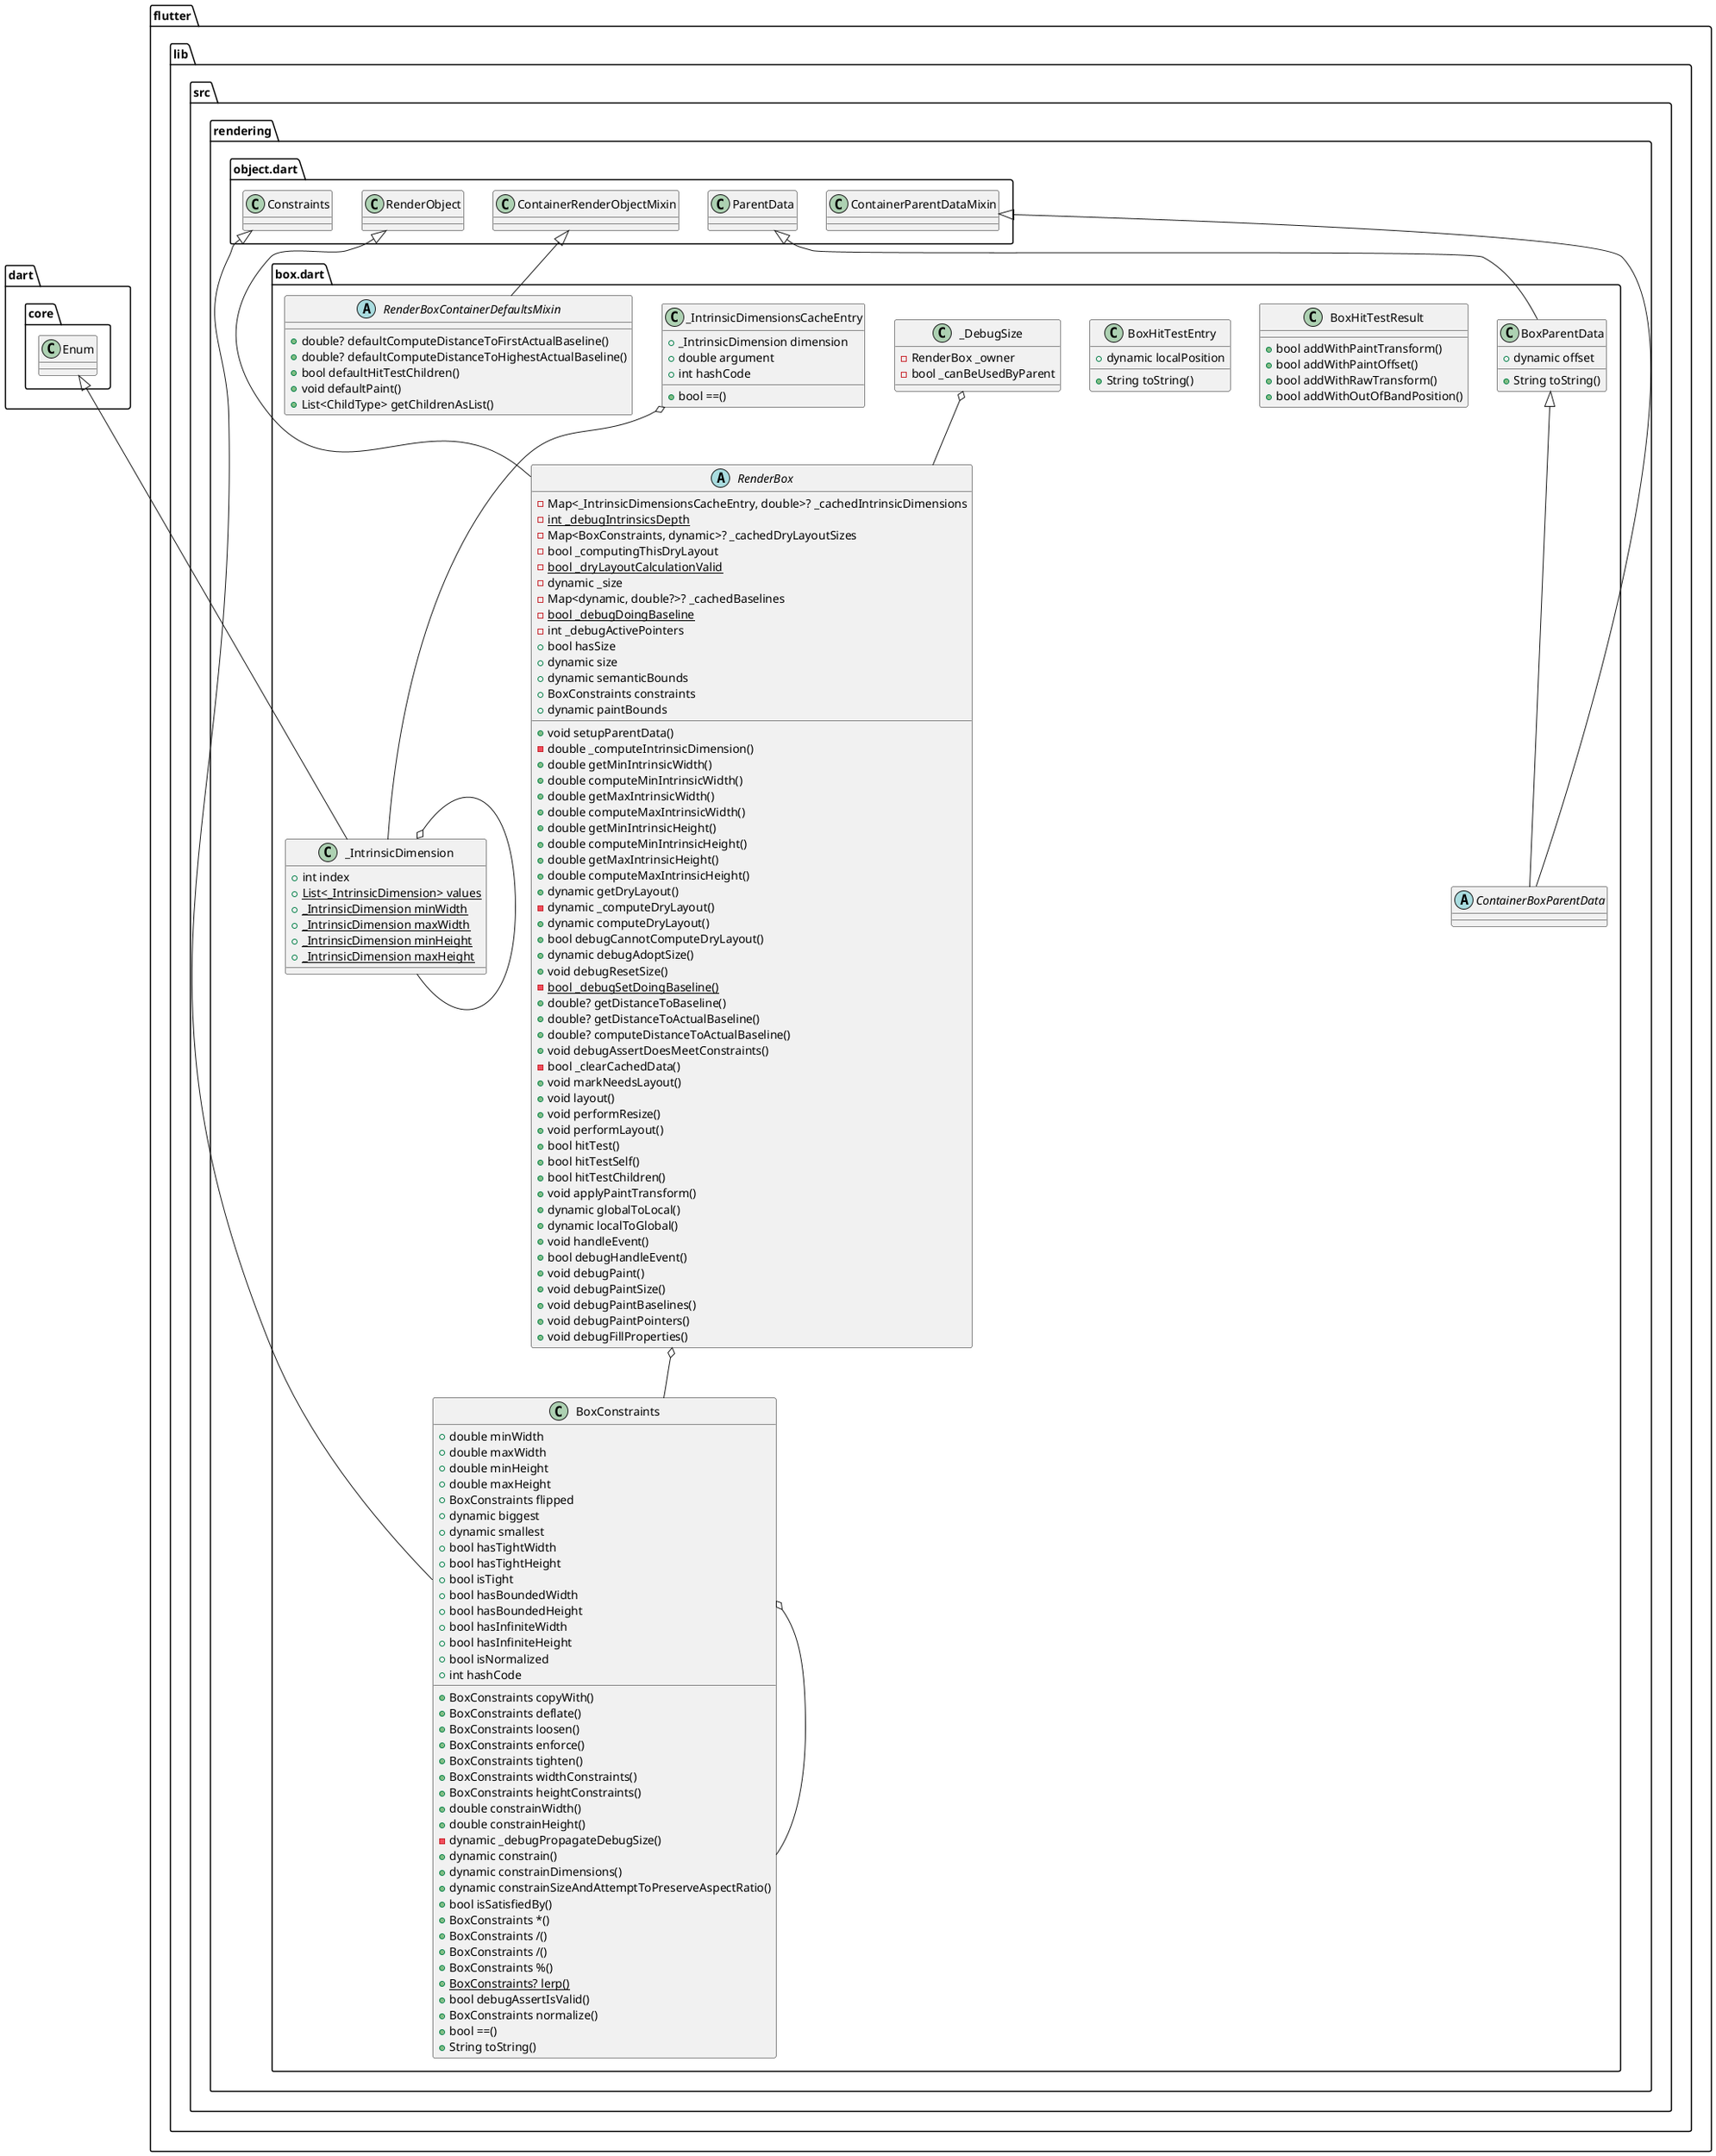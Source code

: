 @startuml
set namespaceSeparator ::

class "flutter::lib::src::rendering::box.dart::_DebugSize" {
  -RenderBox _owner
  -bool _canBeUsedByParent
}

"flutter::lib::src::rendering::box.dart::_DebugSize" o-- "flutter::lib::src::rendering::box.dart::RenderBox"

class "flutter::lib::src::rendering::box.dart::BoxConstraints" {
  +double minWidth
  +double maxWidth
  +double minHeight
  +double maxHeight
  +BoxConstraints flipped
  +dynamic biggest
  +dynamic smallest
  +bool hasTightWidth
  +bool hasTightHeight
  +bool isTight
  +bool hasBoundedWidth
  +bool hasBoundedHeight
  +bool hasInfiniteWidth
  +bool hasInfiniteHeight
  +bool isNormalized
  +int hashCode
  +BoxConstraints copyWith()
  +BoxConstraints deflate()
  +BoxConstraints loosen()
  +BoxConstraints enforce()
  +BoxConstraints tighten()
  +BoxConstraints widthConstraints()
  +BoxConstraints heightConstraints()
  +double constrainWidth()
  +double constrainHeight()
  -dynamic _debugPropagateDebugSize()
  +dynamic constrain()
  +dynamic constrainDimensions()
  +dynamic constrainSizeAndAttemptToPreserveAspectRatio()
  +bool isSatisfiedBy()
  +BoxConstraints *()
  +BoxConstraints /()
  +BoxConstraints ~/()
  +BoxConstraints %()
  {static} +BoxConstraints? lerp()
  +bool debugAssertIsValid()
  +BoxConstraints normalize()
  +bool ==()
  +String toString()
}

"flutter::lib::src::rendering::box.dart::BoxConstraints" o-- "flutter::lib::src::rendering::box.dart::BoxConstraints"
"flutter::lib::src::rendering::object.dart::Constraints" <|-- "flutter::lib::src::rendering::box.dart::BoxConstraints"

class "flutter::lib::src::rendering::box.dart::BoxHitTestResult" {
  +bool addWithPaintTransform()
  +bool addWithPaintOffset()
  +bool addWithRawTransform()
  +bool addWithOutOfBandPosition()
}

class "flutter::lib::src::rendering::box.dart::BoxHitTestEntry" {
  +dynamic localPosition
  +String toString()
}

class "flutter::lib::src::rendering::box.dart::BoxParentData" {
  +dynamic offset
  +String toString()
}

"flutter::lib::src::rendering::object.dart::ParentData" <|-- "flutter::lib::src::rendering::box.dart::BoxParentData"

abstract class "flutter::lib::src::rendering::box.dart::ContainerBoxParentData" {
}

"flutter::lib::src::rendering::box.dart::BoxParentData" <|-- "flutter::lib::src::rendering::box.dart::ContainerBoxParentData"
"flutter::lib::src::rendering::object.dart::ContainerParentDataMixin" <|-- "flutter::lib::src::rendering::box.dart::ContainerBoxParentData"

class "flutter::lib::src::rendering::box.dart::_IntrinsicDimensionsCacheEntry" {
  +_IntrinsicDimension dimension
  +double argument
  +int hashCode
  +bool ==()
}

"flutter::lib::src::rendering::box.dart::_IntrinsicDimensionsCacheEntry" o-- "flutter::lib::src::rendering::box.dart::_IntrinsicDimension"

abstract class "flutter::lib::src::rendering::box.dart::RenderBox" {
  -Map<_IntrinsicDimensionsCacheEntry, double>? _cachedIntrinsicDimensions
  {static} -int _debugIntrinsicsDepth
  -Map<BoxConstraints, dynamic>? _cachedDryLayoutSizes
  -bool _computingThisDryLayout
  {static} -bool _dryLayoutCalculationValid
  -dynamic _size
  -Map<dynamic, double?>? _cachedBaselines
  {static} -bool _debugDoingBaseline
  -int _debugActivePointers
  +bool hasSize
  +dynamic size
  +dynamic semanticBounds
  +BoxConstraints constraints
  +dynamic paintBounds
  +void setupParentData()
  -double _computeIntrinsicDimension()
  +double getMinIntrinsicWidth()
  +double computeMinIntrinsicWidth()
  +double getMaxIntrinsicWidth()
  +double computeMaxIntrinsicWidth()
  +double getMinIntrinsicHeight()
  +double computeMinIntrinsicHeight()
  +double getMaxIntrinsicHeight()
  +double computeMaxIntrinsicHeight()
  +dynamic getDryLayout()
  -dynamic _computeDryLayout()
  +dynamic computeDryLayout()
  +bool debugCannotComputeDryLayout()
  +dynamic debugAdoptSize()
  +void debugResetSize()
  {static} -bool _debugSetDoingBaseline()
  +double? getDistanceToBaseline()
  +double? getDistanceToActualBaseline()
  +double? computeDistanceToActualBaseline()
  +void debugAssertDoesMeetConstraints()
  -bool _clearCachedData()
  +void markNeedsLayout()
  +void layout()
  +void performResize()
  +void performLayout()
  +bool hitTest()
  +bool hitTestSelf()
  +bool hitTestChildren()
  +void applyPaintTransform()
  +dynamic globalToLocal()
  +dynamic localToGlobal()
  +void handleEvent()
  +bool debugHandleEvent()
  +void debugPaint()
  +void debugPaintSize()
  +void debugPaintBaselines()
  +void debugPaintPointers()
  +void debugFillProperties()
}

"flutter::lib::src::rendering::box.dart::RenderBox" o-- "flutter::lib::src::rendering::box.dart::BoxConstraints"
"flutter::lib::src::rendering::object.dart::RenderObject" <|-- "flutter::lib::src::rendering::box.dart::RenderBox"

class "flutter::lib::src::rendering::box.dart::_IntrinsicDimension" {
  +int index
  {static} +List<_IntrinsicDimension> values
  {static} +_IntrinsicDimension minWidth
  {static} +_IntrinsicDimension maxWidth
  {static} +_IntrinsicDimension minHeight
  {static} +_IntrinsicDimension maxHeight
}

"flutter::lib::src::rendering::box.dart::_IntrinsicDimension" o-- "flutter::lib::src::rendering::box.dart::_IntrinsicDimension"
"dart::core::Enum" <|-- "flutter::lib::src::rendering::box.dart::_IntrinsicDimension"

abstract class "flutter::lib::src::rendering::box.dart::RenderBoxContainerDefaultsMixin" {
  +double? defaultComputeDistanceToFirstActualBaseline()
  +double? defaultComputeDistanceToHighestActualBaseline()
  +bool defaultHitTestChildren()
  +void defaultPaint()
  +List<ChildType> getChildrenAsList()
}

"flutter::lib::src::rendering::object.dart::ContainerRenderObjectMixin" <|-- "flutter::lib::src::rendering::box.dart::RenderBoxContainerDefaultsMixin"


@enduml